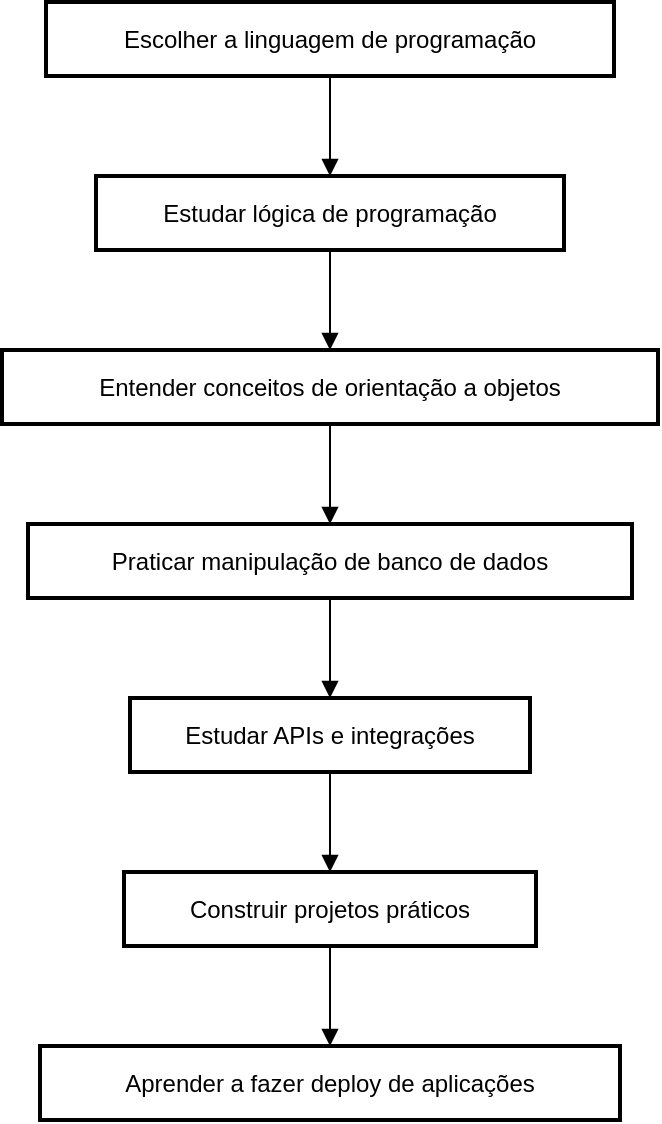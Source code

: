 <mxfile version="24.7.7">
  <diagram name="Página-1" id="GX7YP_prPmG2WaCiKLQF">
    <mxGraphModel>
      <root>
        <mxCell id="0" />
        <mxCell id="1" parent="0" />
        <mxCell id="2" value="Escolher a linguagem de programação" style="whiteSpace=wrap;strokeWidth=2;" vertex="1" parent="1">
          <mxGeometry x="22" width="284" height="37" as="geometry" />
        </mxCell>
        <mxCell id="3" value="Estudar lógica de programação" style="whiteSpace=wrap;strokeWidth=2;" vertex="1" parent="1">
          <mxGeometry x="47" y="87" width="234" height="37" as="geometry" />
        </mxCell>
        <mxCell id="4" value="Entender conceitos de orientação a objetos" style="whiteSpace=wrap;strokeWidth=2;" vertex="1" parent="1">
          <mxGeometry y="174" width="328" height="37" as="geometry" />
        </mxCell>
        <mxCell id="5" value="Praticar manipulação de banco de dados" style="whiteSpace=wrap;strokeWidth=2;" vertex="1" parent="1">
          <mxGeometry x="13" y="261" width="302" height="37" as="geometry" />
        </mxCell>
        <mxCell id="6" value="Estudar APIs e integrações" style="whiteSpace=wrap;strokeWidth=2;" vertex="1" parent="1">
          <mxGeometry x="64" y="348" width="200" height="37" as="geometry" />
        </mxCell>
        <mxCell id="7" value="Construir projetos práticos" style="whiteSpace=wrap;strokeWidth=2;" vertex="1" parent="1">
          <mxGeometry x="61" y="435" width="206" height="37" as="geometry" />
        </mxCell>
        <mxCell id="8" value="Aprender a fazer deploy de aplicações" style="whiteSpace=wrap;strokeWidth=2;" vertex="1" parent="1">
          <mxGeometry x="19" y="522" width="290" height="37" as="geometry" />
        </mxCell>
        <mxCell id="9" value="" style="curved=1;startArrow=none;endArrow=block;exitX=0.5;exitY=1;entryX=0.5;entryY=0;" edge="1" parent="1" source="2" target="3">
          <mxGeometry relative="1" as="geometry">
            <Array as="points" />
          </mxGeometry>
        </mxCell>
        <mxCell id="10" value="" style="curved=1;startArrow=none;endArrow=block;exitX=0.5;exitY=1;entryX=0.5;entryY=0;" edge="1" parent="1" source="3" target="4">
          <mxGeometry relative="1" as="geometry">
            <Array as="points" />
          </mxGeometry>
        </mxCell>
        <mxCell id="11" value="" style="curved=1;startArrow=none;endArrow=block;exitX=0.5;exitY=1;entryX=0.5;entryY=0;" edge="1" parent="1" source="4" target="5">
          <mxGeometry relative="1" as="geometry">
            <Array as="points" />
          </mxGeometry>
        </mxCell>
        <mxCell id="12" value="" style="curved=1;startArrow=none;endArrow=block;exitX=0.5;exitY=1;entryX=0.5;entryY=0;" edge="1" parent="1" source="5" target="6">
          <mxGeometry relative="1" as="geometry">
            <Array as="points" />
          </mxGeometry>
        </mxCell>
        <mxCell id="13" value="" style="curved=1;startArrow=none;endArrow=block;exitX=0.5;exitY=1;entryX=0.5;entryY=0;" edge="1" parent="1" source="6" target="7">
          <mxGeometry relative="1" as="geometry">
            <Array as="points" />
          </mxGeometry>
        </mxCell>
        <mxCell id="14" value="" style="curved=1;startArrow=none;endArrow=block;exitX=0.5;exitY=1;entryX=0.5;entryY=0;" edge="1" parent="1" source="7" target="8">
          <mxGeometry relative="1" as="geometry">
            <Array as="points" />
          </mxGeometry>
        </mxCell>
      </root>
    </mxGraphModel>
  </diagram>
</mxfile>
